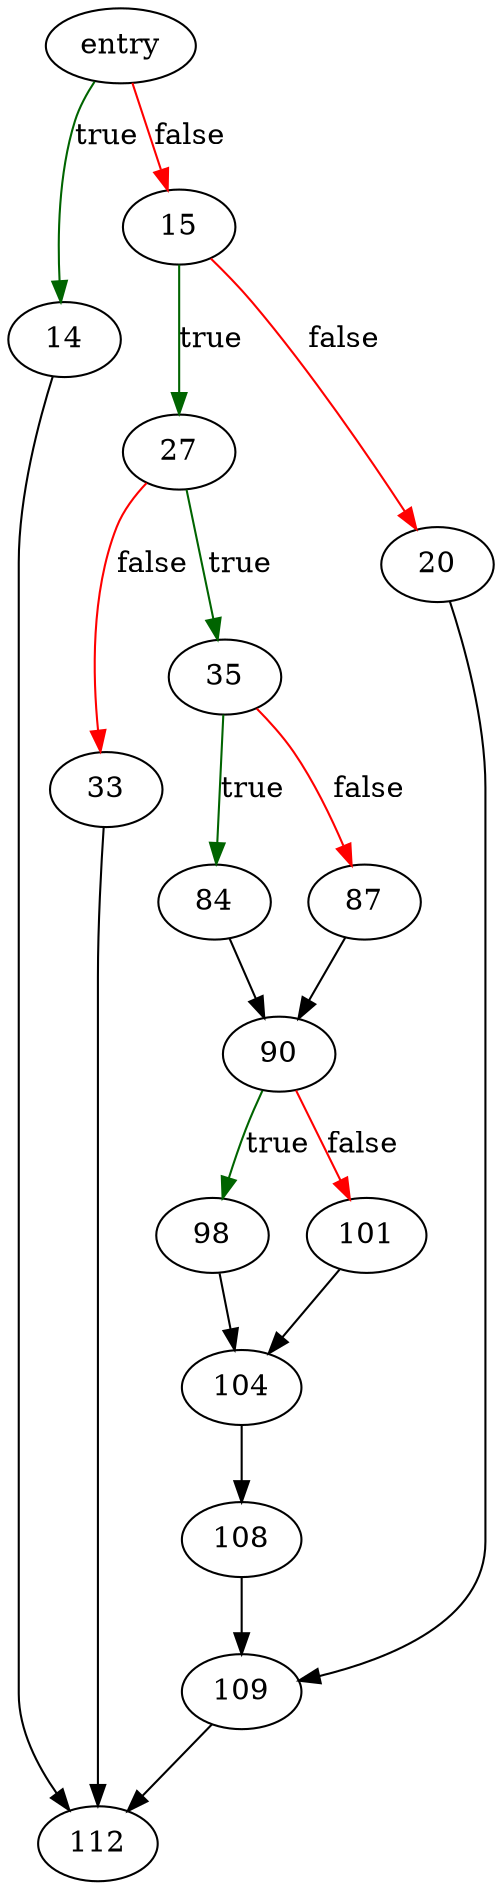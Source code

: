 digraph "computeYMD" {
	// Node definitions.
	1 [label=entry];
	14;
	15;
	20;
	27;
	33;
	35;
	84;
	87;
	90;
	98;
	101;
	104;
	108;
	109;
	112;

	// Edge definitions.
	1 -> 14 [
		color=darkgreen
		label=true
	];
	1 -> 15 [
		color=red
		label=false
	];
	14 -> 112;
	15 -> 20 [
		color=red
		label=false
	];
	15 -> 27 [
		color=darkgreen
		label=true
	];
	20 -> 109;
	27 -> 33 [
		color=red
		label=false
	];
	27 -> 35 [
		color=darkgreen
		label=true
	];
	33 -> 112;
	35 -> 84 [
		color=darkgreen
		label=true
	];
	35 -> 87 [
		color=red
		label=false
	];
	84 -> 90;
	87 -> 90;
	90 -> 98 [
		color=darkgreen
		label=true
	];
	90 -> 101 [
		color=red
		label=false
	];
	98 -> 104;
	101 -> 104;
	104 -> 108;
	108 -> 109;
	109 -> 112;
}
